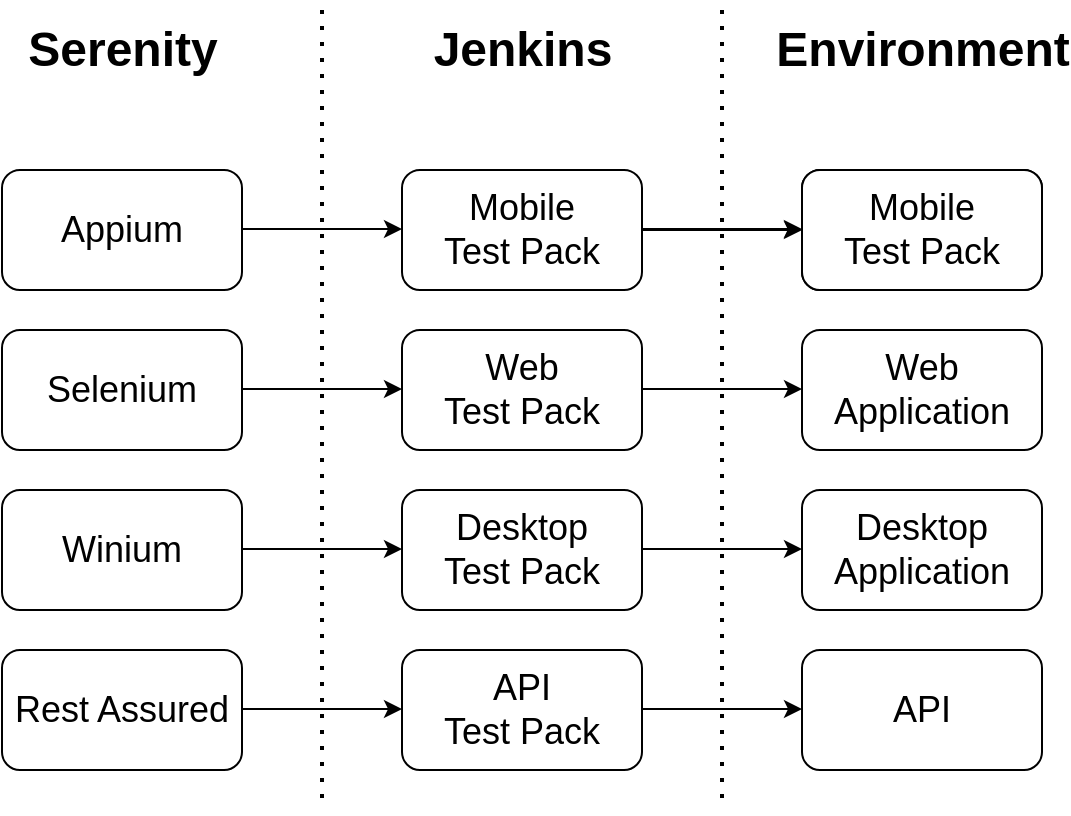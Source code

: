 <mxfile version="14.7.10" type="github"><diagram id="34xgA9Rf--ulC-QjfYfE" name="Page-1"><mxGraphModel dx="1422" dy="794" grid="1" gridSize="10" guides="1" tooltips="1" connect="1" arrows="1" fold="1" page="1" pageScale="1" pageWidth="827" pageHeight="1169" math="0" shadow="0"><root><mxCell id="0"/><mxCell id="1" parent="0"/><mxCell id="bG3a10iMnhqTDGLtYPo9-1" value="&lt;font style=&quot;font-size: 18px;&quot;&gt;Appium&lt;/font&gt;" style="rounded=1;whiteSpace=wrap;html=1;fontSize=18;" vertex="1" parent="1"><mxGeometry x="80" y="120" width="120" height="60" as="geometry"/></mxCell><mxCell id="bG3a10iMnhqTDGLtYPo9-41" value="" style="edgeStyle=orthogonalEdgeStyle;rounded=0;orthogonalLoop=1;jettySize=auto;html=1;fontSize=18;" edge="1" parent="1" source="bG3a10iMnhqTDGLtYPo9-2" target="bG3a10iMnhqTDGLtYPo9-40"><mxGeometry relative="1" as="geometry"/></mxCell><mxCell id="bG3a10iMnhqTDGLtYPo9-2" value="&lt;font style=&quot;font-size: 18px;&quot;&gt;Mobile&lt;br style=&quot;font-size: 18px;&quot;&gt;Test Pack&lt;br style=&quot;font-size: 18px;&quot;&gt;&lt;/font&gt;" style="rounded=1;whiteSpace=wrap;html=1;fontSize=18;" vertex="1" parent="1"><mxGeometry x="280" y="120" width="120" height="60" as="geometry"/></mxCell><mxCell id="bG3a10iMnhqTDGLtYPo9-5" value="" style="endArrow=none;dashed=1;html=1;dashPattern=1 3;strokeWidth=2;" edge="1" parent="1"><mxGeometry width="50" height="50" relative="1" as="geometry"><mxPoint x="240" y="40" as="sourcePoint"/><mxPoint x="240" y="440" as="targetPoint"/></mxGeometry></mxCell><mxCell id="bG3a10iMnhqTDGLtYPo9-6" value="" style="endArrow=none;dashed=1;html=1;dashPattern=1 3;strokeWidth=2;" edge="1" parent="1"><mxGeometry width="50" height="50" relative="1" as="geometry"><mxPoint x="440" y="40" as="sourcePoint"/><mxPoint x="440" y="440" as="targetPoint"/></mxGeometry></mxCell><mxCell id="bG3a10iMnhqTDGLtYPo9-7" value="&lt;font style=&quot;font-size: 18px;&quot;&gt;Mobile&lt;br style=&quot;font-size: 18px;&quot;&gt;Application&lt;br style=&quot;font-size: 18px;&quot;&gt;&lt;/font&gt;" style="rounded=1;whiteSpace=wrap;html=1;fontSize=18;" vertex="1" parent="1"><mxGeometry x="480" y="120" width="120" height="60" as="geometry"/></mxCell><mxCell id="bG3a10iMnhqTDGLtYPo9-22" value="Serenity" style="text;strokeColor=none;fillColor=none;html=1;fontSize=24;fontStyle=1;verticalAlign=middle;align=center;" vertex="1" parent="1"><mxGeometry x="90" y="40" width="100" height="40" as="geometry"/></mxCell><mxCell id="bG3a10iMnhqTDGLtYPo9-23" value="Jenkins" style="text;strokeColor=none;fillColor=none;html=1;fontSize=24;fontStyle=1;verticalAlign=middle;align=center;" vertex="1" parent="1"><mxGeometry x="290" y="40" width="100" height="40" as="geometry"/></mxCell><mxCell id="bG3a10iMnhqTDGLtYPo9-24" value="Environment" style="text;strokeColor=none;fillColor=none;html=1;fontSize=24;fontStyle=1;verticalAlign=middle;align=center;" vertex="1" parent="1"><mxGeometry x="490" y="35" width="100" height="50" as="geometry"/></mxCell><mxCell id="bG3a10iMnhqTDGLtYPo9-25" value="&lt;font style=&quot;font-size: 18px;&quot;&gt;Web&lt;br style=&quot;font-size: 18px;&quot;&gt;Test Pack&lt;br style=&quot;font-size: 18px;&quot;&gt;&lt;/font&gt;" style="rounded=1;whiteSpace=wrap;html=1;fontSize=18;" vertex="1" parent="1"><mxGeometry x="280" y="200" width="120" height="60" as="geometry"/></mxCell><mxCell id="bG3a10iMnhqTDGLtYPo9-26" value="&lt;font style=&quot;font-size: 18px;&quot;&gt;Desktop&lt;br style=&quot;font-size: 18px;&quot;&gt;Test Pack&lt;br style=&quot;font-size: 18px;&quot;&gt;&lt;/font&gt;" style="rounded=1;whiteSpace=wrap;html=1;fontSize=18;" vertex="1" parent="1"><mxGeometry x="280" y="280" width="120" height="60" as="geometry"/></mxCell><mxCell id="bG3a10iMnhqTDGLtYPo9-27" value="&lt;font style=&quot;font-size: 18px;&quot;&gt;API&lt;br style=&quot;font-size: 18px;&quot;&gt;Test Pack&lt;br style=&quot;font-size: 18px;&quot;&gt;&lt;/font&gt;" style="rounded=1;whiteSpace=wrap;html=1;fontSize=18;" vertex="1" parent="1"><mxGeometry x="280" y="360" width="120" height="60" as="geometry"/></mxCell><mxCell id="bG3a10iMnhqTDGLtYPo9-28" value="&lt;font style=&quot;font-size: 18px;&quot;&gt;Web&lt;br style=&quot;font-size: 18px;&quot;&gt;Application&lt;br style=&quot;font-size: 18px;&quot;&gt;&lt;/font&gt;" style="rounded=1;whiteSpace=wrap;html=1;fontSize=18;" vertex="1" parent="1"><mxGeometry x="480" y="200" width="120" height="60" as="geometry"/></mxCell><mxCell id="bG3a10iMnhqTDGLtYPo9-29" value="&lt;font style=&quot;font-size: 18px;&quot;&gt;Desktop&lt;br style=&quot;font-size: 18px;&quot;&gt;Application&lt;br style=&quot;font-size: 18px;&quot;&gt;&lt;/font&gt;" style="rounded=1;whiteSpace=wrap;html=1;fontSize=18;" vertex="1" parent="1"><mxGeometry x="480" y="280" width="120" height="60" as="geometry"/></mxCell><mxCell id="bG3a10iMnhqTDGLtYPo9-30" value="&lt;font style=&quot;font-size: 18px;&quot;&gt;API&lt;br style=&quot;font-size: 18px;&quot;&gt;&lt;/font&gt;" style="rounded=1;whiteSpace=wrap;html=1;fontSize=18;" vertex="1" parent="1"><mxGeometry x="480" y="360" width="120" height="60" as="geometry"/></mxCell><mxCell id="bG3a10iMnhqTDGLtYPo9-31" value="&lt;font style=&quot;font-size: 18px&quot;&gt;Winium&lt;/font&gt;" style="rounded=1;whiteSpace=wrap;html=1;fontSize=18;" vertex="1" parent="1"><mxGeometry x="80" y="280" width="120" height="60" as="geometry"/></mxCell><mxCell id="bG3a10iMnhqTDGLtYPo9-32" value="&lt;font style=&quot;font-size: 18px&quot;&gt;Selenium&lt;br&gt;&lt;/font&gt;" style="rounded=1;whiteSpace=wrap;html=1;fontSize=18;" vertex="1" parent="1"><mxGeometry x="80" y="200" width="120" height="60" as="geometry"/></mxCell><mxCell id="bG3a10iMnhqTDGLtYPo9-34" value="&lt;font style=&quot;font-size: 18px&quot;&gt;Rest Assured&lt;/font&gt;" style="rounded=1;whiteSpace=wrap;html=1;fontSize=18;" vertex="1" parent="1"><mxGeometry x="80" y="360" width="120" height="60" as="geometry"/></mxCell><mxCell id="bG3a10iMnhqTDGLtYPo9-38" value="" style="endArrow=classic;html=1;fontSize=18;exitX=1;exitY=0.5;exitDx=0;exitDy=0;entryX=0;entryY=0.5;entryDx=0;entryDy=0;" edge="1" parent="1"><mxGeometry width="50" height="50" relative="1" as="geometry"><mxPoint x="400" y="149.5" as="sourcePoint"/><mxPoint x="480" y="149.5" as="targetPoint"/></mxGeometry></mxCell><mxCell id="bG3a10iMnhqTDGLtYPo9-40" value="&lt;font style=&quot;font-size: 18px;&quot;&gt;Mobile&lt;br style=&quot;font-size: 18px;&quot;&gt;Test Pack&lt;br style=&quot;font-size: 18px;&quot;&gt;&lt;/font&gt;" style="rounded=1;whiteSpace=wrap;html=1;fontSize=18;" vertex="1" parent="1"><mxGeometry x="480" y="120" width="120" height="60" as="geometry"/></mxCell><mxCell id="bG3a10iMnhqTDGLtYPo9-42" value="" style="endArrow=classic;html=1;fontSize=18;exitX=1;exitY=0.5;exitDx=0;exitDy=0;entryX=0;entryY=0.5;entryDx=0;entryDy=0;" edge="1" parent="1"><mxGeometry width="50" height="50" relative="1" as="geometry"><mxPoint x="200" y="149.5" as="sourcePoint"/><mxPoint x="280" y="149.5" as="targetPoint"/></mxGeometry></mxCell><mxCell id="bG3a10iMnhqTDGLtYPo9-43" value="" style="endArrow=classic;html=1;fontSize=18;exitX=1;exitY=0.5;exitDx=0;exitDy=0;entryX=0;entryY=0.5;entryDx=0;entryDy=0;" edge="1" parent="1"><mxGeometry width="50" height="50" relative="1" as="geometry"><mxPoint x="200" y="229.5" as="sourcePoint"/><mxPoint x="280" y="229.5" as="targetPoint"/></mxGeometry></mxCell><mxCell id="bG3a10iMnhqTDGLtYPo9-44" value="" style="endArrow=classic;html=1;fontSize=18;exitX=1;exitY=0.5;exitDx=0;exitDy=0;entryX=0;entryY=0.5;entryDx=0;entryDy=0;" edge="1" parent="1"><mxGeometry width="50" height="50" relative="1" as="geometry"><mxPoint x="200" y="309.5" as="sourcePoint"/><mxPoint x="280" y="309.5" as="targetPoint"/></mxGeometry></mxCell><mxCell id="bG3a10iMnhqTDGLtYPo9-45" value="" style="endArrow=classic;html=1;fontSize=18;exitX=1;exitY=0.5;exitDx=0;exitDy=0;entryX=0;entryY=0.5;entryDx=0;entryDy=0;" edge="1" parent="1"><mxGeometry width="50" height="50" relative="1" as="geometry"><mxPoint x="200" y="389.5" as="sourcePoint"/><mxPoint x="280" y="389.5" as="targetPoint"/></mxGeometry></mxCell><mxCell id="bG3a10iMnhqTDGLtYPo9-46" value="" style="endArrow=classic;html=1;fontSize=18;exitX=1;exitY=0.5;exitDx=0;exitDy=0;entryX=0;entryY=0.5;entryDx=0;entryDy=0;" edge="1" parent="1"><mxGeometry width="50" height="50" relative="1" as="geometry"><mxPoint x="400" y="229.5" as="sourcePoint"/><mxPoint x="480" y="229.5" as="targetPoint"/></mxGeometry></mxCell><mxCell id="bG3a10iMnhqTDGLtYPo9-47" value="" style="endArrow=classic;html=1;fontSize=18;exitX=1;exitY=0.5;exitDx=0;exitDy=0;entryX=0;entryY=0.5;entryDx=0;entryDy=0;" edge="1" parent="1"><mxGeometry width="50" height="50" relative="1" as="geometry"><mxPoint x="400" y="309.5" as="sourcePoint"/><mxPoint x="480" y="309.5" as="targetPoint"/></mxGeometry></mxCell><mxCell id="bG3a10iMnhqTDGLtYPo9-48" value="" style="endArrow=classic;html=1;fontSize=18;exitX=1;exitY=0.5;exitDx=0;exitDy=0;entryX=0;entryY=0.5;entryDx=0;entryDy=0;" edge="1" parent="1"><mxGeometry width="50" height="50" relative="1" as="geometry"><mxPoint x="400" y="389.5" as="sourcePoint"/><mxPoint x="480" y="389.5" as="targetPoint"/></mxGeometry></mxCell></root></mxGraphModel></diagram></mxfile>